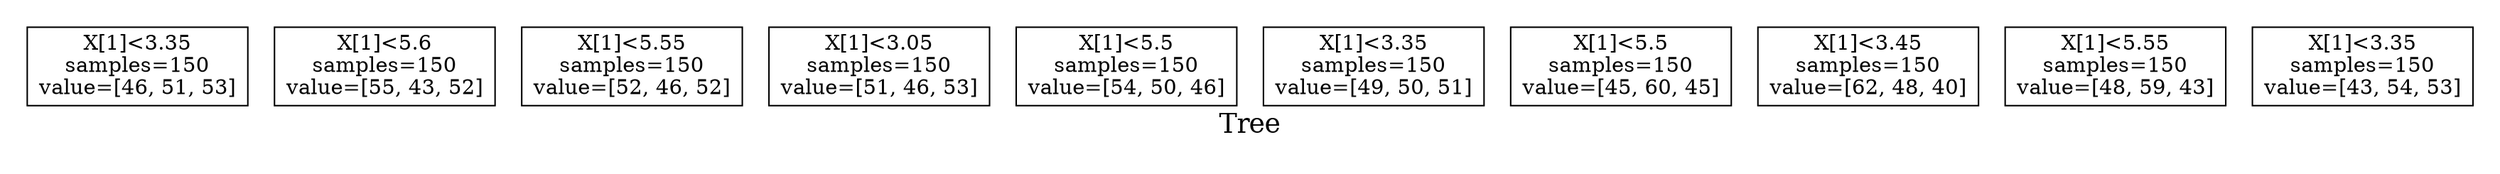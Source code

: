 digraph Tree_model{
graph[
label = "Tree",
bgcolor = "#ffffff",
fontcolor = "#000000",
fontsize = "18",
style = "filled",
margin = 0.2
];
node[
shape = box,
fillcolor = "#ffffff"
];
node1 [
label = "X[1]<3.35
samples=150
value=[46, 51, 53]"
];
node2 [
label = "X[1]<5.6
samples=150
value=[55, 43, 52]"
];
node3 [
label = "X[1]<5.55
samples=150
value=[52, 46, 52]"
];
node4 [
label = "X[1]<3.05
samples=150
value=[51, 46, 53]"
];
node5 [
label = "X[1]<5.5
samples=150
value=[54, 50, 46]"
];
node6 [
label = "X[1]<3.35
samples=150
value=[49, 50, 51]"
];
node7 [
label = "X[1]<5.5
samples=150
value=[45, 60, 45]"
];
node8 [
label = "X[1]<3.45
samples=150
value=[62, 48, 40]"
];
node9 [
label = "X[1]<5.55
samples=150
value=[48, 59, 43]"
];
node10 [
label = "X[1]<3.35
samples=150
value=[43, 54, 53]"
];
}